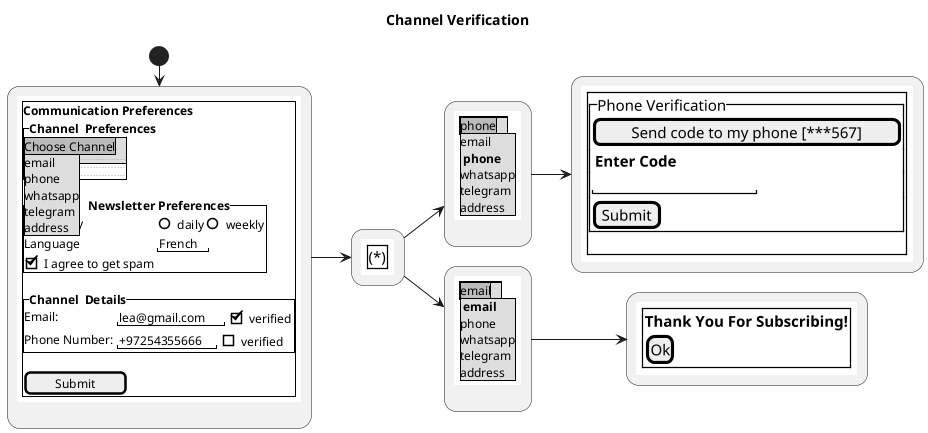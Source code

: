 @startuml
 skinparam monochrome true

!$sub= "Newsletter"
!$sub2= "deals"
  

 ' *************** subscription


!$newsletter = { 
 "type":"Newsletter", 
 "fields": [
'{"name":"name", "value":"Dudi"  }, 
{"name":"frequency", "value":"daily" , "options":["daily" , "weekly"]} ,
{"name":"language", "value":"French"} 
  ] ,
  "channel": { "value":"null" , "options":["email" , "phone", "whatsapp", "telegram", "address"]},
  "terms":  [
  {"name":"terms_news", "value":"true"}
  ]
}


!$deals = { 
 "type":"deals",
 "fields": [
{"name":"name", "value":"Davidus"  }, 
{"name":"frequency", "value":"daily" , "options":["daily" , "weekly", "monthly"]} ,
{"name":"language", "value":"Spanish"} ,
{"name":"phone", "value":"06745453"  }  , 
{"name":"interests", "value":"Pets"} 
  ] ,
  "channel": { "value":"null" , "options":["email" ,   "telegram" ]},
  "terms":  [
  {"name":"terms_deals", "value":"true"}
  ]
}

  
 !procedure  subscription($subscription)  
          contact_details(null, $subscription.channel.options)   

          {^"                   <b>$subscription.type Preferences" 
           fields($subscription.fields)  
           fields($subscription.terms)   
        } 
        
        channel_details($subscription.channel.options)  

 !endprocedure 
 
' *************** contacts

 !channel_details = { 
     "fields": [
     {"name":"email", "value":"david@mail.com"  }     , 
       {"name":"phone", "value":"06745453"  }  
 ] }
 !$contact_email = { 
     "type":"email",
     "fields": [
     {"name":"email", "value":"david@mail.com"  }
     , 
    {"name":"terms_email", "value":"true"} ,
    {"name":"terms_share", "value":"true"}  
 ] }
 
 !$contact_phone = { 
  "type":"phone", 
  "fields": [
  {"name":"phone", "value":"06745453"  }  , 
 {"name":"terms_phone", "value":"true"} ,
 {"name":"terms_share", "value":"true"}  
 ],
 "verification": {
   "type":"code"
   }
  }
 
 !$contact_whatsapp = { 
  "type":"whatsapp", 
  "fields": [
  {"name":"phone", "value":"06745453"  },
  {"name":"token", "value":"xsdsfff"  } , 
 {"name":"terms_whatsapp", "value":"true"} ,
 {"name":"terms_share", "value":"true"}  
 ] }
 
 !$contact_telegram = { 
  "type":"telegram",
  "fields": [
  {"name":"nickname", "value":"niciNock"  },
  {"name":"group", "value":"hotnews"  } , 
 {"name":"terms_share", "value":"true"}  
 ] }
 
 
 !$contact_address = { 
  "type":"address", 
  "fields": [
  {"name":"city", "value":"Miami"  },
  {"name":"street", "value":"Avenue "  } , 
  {"name":"terms_shipping", "value":"true"}  
 ] }
 
 
 
 !procedure goto_contact($from, $contact, $other_options)
   !$choosevar= choose+$contact.type  
   $from-down->"
                          {{
                          salt
                          {+
                            contact_options($contact, $other_options)
                          }
                          }}
                
                          " as  $choosevar  
'   -down-> "
'           {{
'           salt
'           {+
'             contact($contact)
'           }
'           }}
' 
'           " as $contact.type
 
 !endprocedure
 
 
  
 !procedure  contact_options($contact, $options)
     !local $choice= "Choose Channel"
     !if $contact != null 
        !$choice = $contact.type 
     !endif
      {* $choice 
         $choice |  
                !foreach $o in $options
                     !if $o == $contact.type
                      <b> $o |
                      !else
                        $o |
                     !endif
                      
                 !endfor  
    }  
    

  !endprocedure
  
    !procedure  contact($contact)  
      {^"<b> [$contact.type]"  
        {{  fields($contact.fields)  }}  
     }
  
    !endprocedure

  !procedure  contact_details($contact, $options)  
    {^"<b>Channel  Preferences" 
         contact_options($contact, $options)
         

        !if $contact != null
         {{  fields($contact.fields)  }}  
        !else
                   ...
                   ...
                   ...
      !endif
      }

  !endprocedure
 
   !procedure  channel_details($contact)  
     {^"<b>Channel  Details" 
      
       Email:  | { "lea@gmail.com" | { [X] verified } }
       Phone Number:  | { "+97254355666" | { [ ] verified } }

        }
 
   !endprocedure
  

 
' ------------- end contacts


 !$channel =null 
 !$contact =null 

 

!unquoted procedure SALT($x, $asVar = null)
 !local $var=$x   
!if $asVar != null
    !local $var=$asVar   
!endif 
"{{
salt
skinparam dpi 120 
%invoke_procedure("_"+$x)
}}" as $var
!endprocedure

 
!unquoted procedure draw($x) 
   %invoke_procedure("_"+$x) 
!endprocedure


 
' *************** general fields

 
  !procedure option($option, $value) 
     !if $option == $value
        (X)$option 
        !else
        ()$option
     !endif  
  !endprocedure
   
  
  !procedure checkbox($value) 
     !if $value
        [X] 
        !else
        []
     !endif  
  !endprocedure
 
    !procedure text($title, $field )
          $title | "     $field     "
     !endprocedure

  !procedure  field( $field)  
     !if %function_exists($field.name)
         %invoke_procedure($field.name, $field)
         !else
         text($field.name, $field.value)
         
      !endif   
     !endprocedure 
     
 !procedure fields( $field)  
       !foreach $f in $field
             field($f)  
       !endfor
 !endprocedure 
  
!procedure wizard($tab=newsletter, $tabs)
{+
    {/ <b>$tab | Fullscreen | Behavior | Saving } 
        draw($tab)
    }
}

!endprocedure
' *************** specific fields

 !procedure  frequency($frequency)  
     Frequency | { 
              !foreach $o in $frequency.options
                        !if $o == $contact
                          (X)$o |
                         !else
                           ()$o |
                        !endif
                         
              !endfor  
            }  
 !endprocedure
  
  !procedure name($field)
       text(Name ,$field.value)
  !endprocedure 
  
    !procedure email($field)
         Email | "$field.value"
    !endprocedure  
    !procedure phone($field)
             Phone | "$field.value"
   !endprocedure  
   
   !procedure language($field)
       Language | "$field.value"
  !endprocedure
    
  !procedure  terms_news($field)  
       checkbox($field.value) I agree to get spam 
  !endprocedure 
  
  !procedure  terms_deals($field)  
       checkbox($field.value) I agree to get targeted campaigns
       checkbox($field.value) I agree to collect anonymous data
  !endprocedure
  
  !procedure  terms_phone($field)  
       checkbox($field.value) Agree to get sms
  !endprocedure
    !procedure  terms_whatsapp($field)  
         checkbox($field.value) I agree to save my WAPP details
    !endprocedure

  !procedure  terms_email($field)  
         checkbox($field.value) Agree to get emails 
  !endprocedure
    
   !procedure  terms_share($field)  
           checkbox($field.value) Agree to share my data 
   !endprocedure
  
   !procedure terms_shipping($field)  
      checkbox($field.value)  I agree to the shipment terms of service
  !endprocedure
 
  
 
  !procedure  lite($subscriptions)
    "
              {{
              salt
              {+
               <b>Communication Preferences  
                subscription($subscriptions) 
                 [   Submit   ]
              }
             }}
   
             " as $subscriptions.type
  
  !endprocedure
  
  
!procedure  _codeVerification()  
{+ 
   {
    {^"Phone Verification"
       [Send code to my phone [***567]]
      <b> Enter Code
      "                "
      [Submit] 
      }
  }
}
!endprocedure  

!procedure _thanks()
{+ 
    {
  
         <b>Thank You For Subscribing! 
        [Ok]
    }
 
}
!endprocedure

!procedure _choose()
 {+  
     (*)
 } 
!endprocedure


!procedure _subscribe()
 {+  
     [Subscribe to Newsletter]
 } 
!endprocedure

!procedure  subscribe($subscription)
!local  $var=Subscribe+$subscription 
  "
  {{
  salt
  {+ 
  [Subscribe to $subscription]
  }
  }}
  " as $var  
!endprocedure

skinparam monochrome true

title Channel Verification
left to right direction


 !$channel_options=  $newsletter.channel.options  
  (*)--right->lite($newsletter) 
  
 -down-> SALT(choose) 
  goto_contact(choose, $contact_phone, $channel_options   )   
  -down->  SALT(codeVerification)   
  goto_contact(choose,$contact_email, $channel_options ) 
'  goto_contact(choose,$contact_whatsapp, $channel_options ) 
'  goto_contact(choose,$contact_telegram, $channel_options ) 
'  goto_contact(choose,$contact_address, $channel_options ) 
' !$channel_options=  $deals.channel.options  

   -down-> SALT(thanks)      

' (*)-left->subscribe(Deals)  
'  -left->lite($deals) 

'  -down-> SALT(choose) 
@enduml